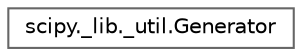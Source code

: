 digraph "Graphical Class Hierarchy"
{
 // LATEX_PDF_SIZE
  bgcolor="transparent";
  edge [fontname=Helvetica,fontsize=10,labelfontname=Helvetica,labelfontsize=10];
  node [fontname=Helvetica,fontsize=10,shape=box,height=0.2,width=0.4];
  rankdir="LR";
  Node0 [id="Node000000",label="scipy._lib._util.Generator",height=0.2,width=0.4,color="grey40", fillcolor="white", style="filled",URL="$de/d1c/classscipy_1_1__lib_1_1__util_1_1Generator.html",tooltip=" "];
}
